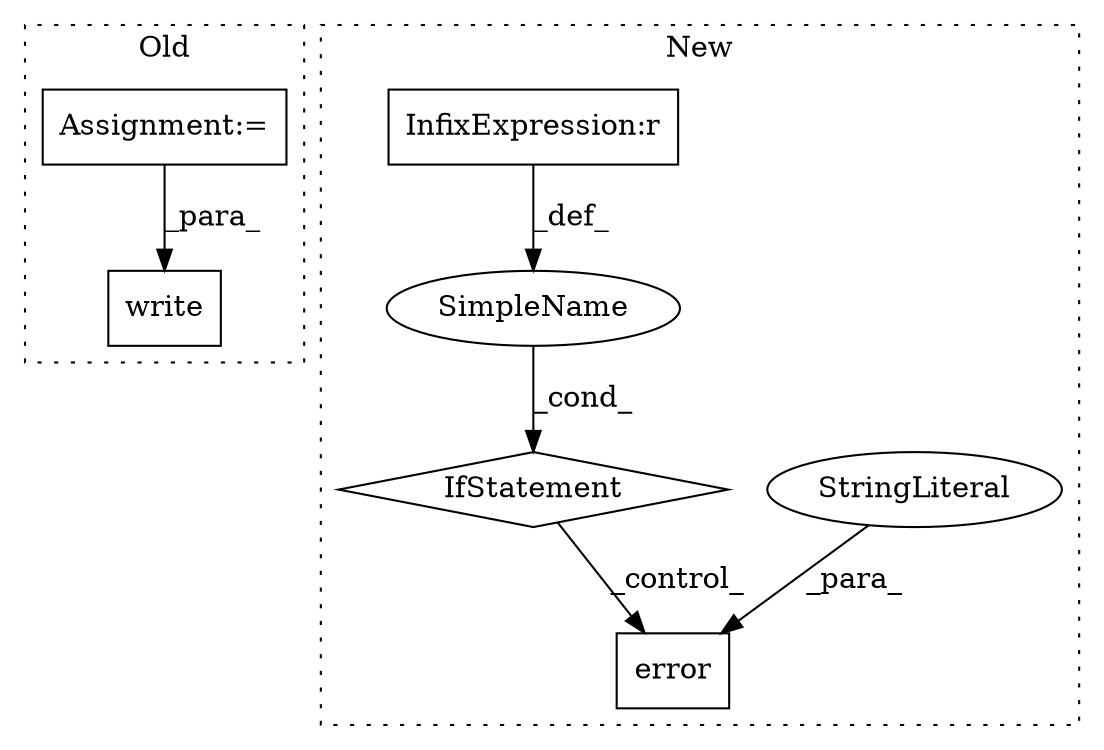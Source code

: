digraph G {
subgraph cluster0 {
1 [label="write" a="32" s="2211,2221" l="6,1" shape="box"];
6 [label="Assignment:=" a="7" s="1792" l="1" shape="box"];
label = "Old";
style="dotted";
}
subgraph cluster1 {
2 [label="error" a="32" s="1484,1537" l="6,1" shape="box"];
3 [label="StringLiteral" a="45" s="1490" l="47" shape="ellipse"];
4 [label="IfStatement" a="25" s="1439,1467" l="4,2" shape="diamond"];
5 [label="SimpleName" a="42" s="" l="" shape="ellipse"];
7 [label="InfixExpression:r" a="27" s="1459" l="3" shape="box"];
label = "New";
style="dotted";
}
3 -> 2 [label="_para_"];
4 -> 2 [label="_control_"];
5 -> 4 [label="_cond_"];
6 -> 1 [label="_para_"];
7 -> 5 [label="_def_"];
}